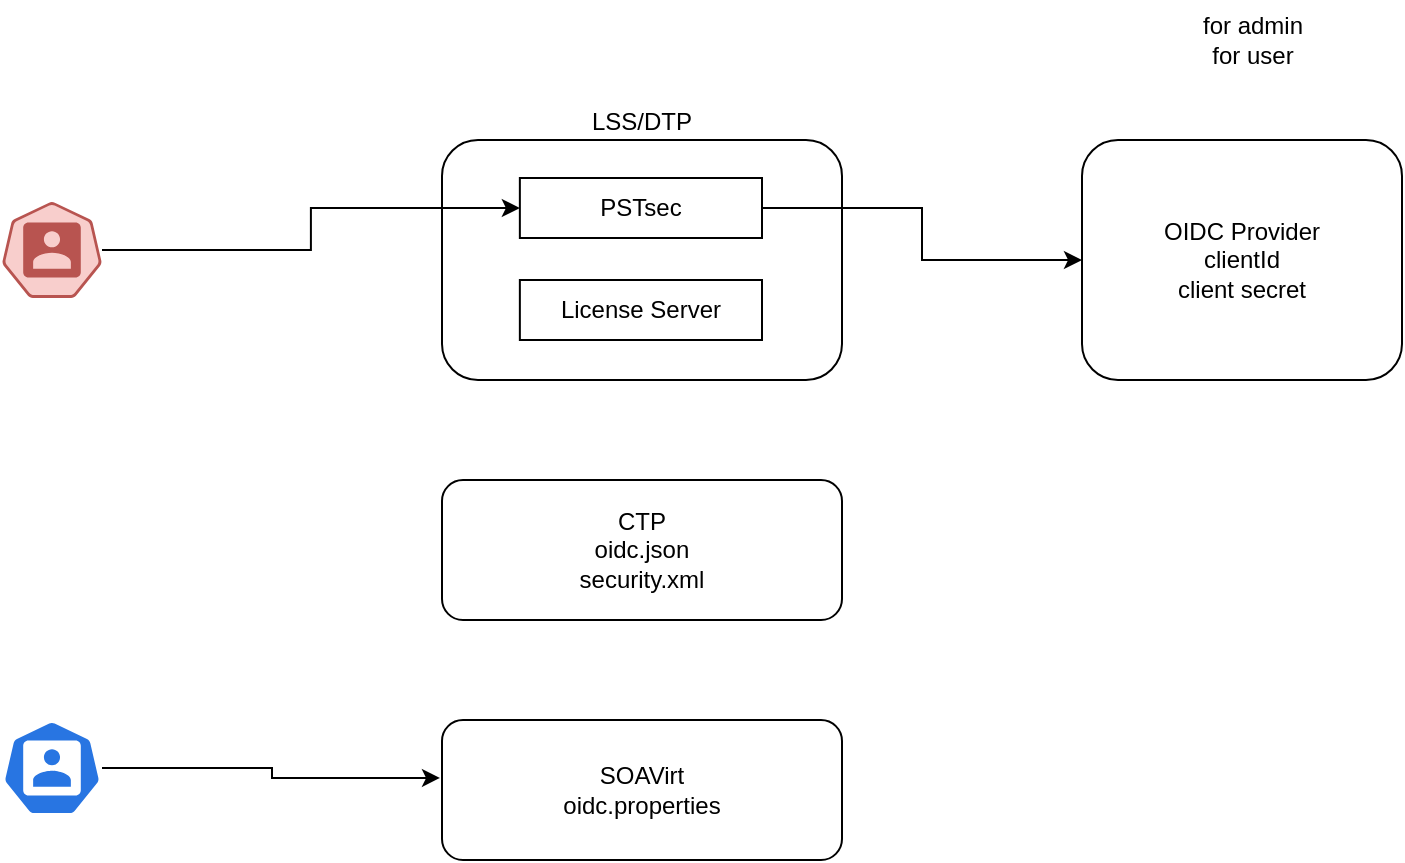 <mxfile version="24.3.1" type="github">
  <diagram name="Page-1" id="zfWgrGRvzGyUHNK5W11o">
    <mxGraphModel dx="1434" dy="738" grid="1" gridSize="10" guides="1" tooltips="1" connect="1" arrows="1" fold="1" page="1" pageScale="1" pageWidth="850" pageHeight="1100" math="0" shadow="0">
      <root>
        <mxCell id="0" />
        <mxCell id="1" parent="0" />
        <mxCell id="5ql7LLEaY8ut6cnvN6Mg-6" value="LSS/DTP" style="rounded=1;whiteSpace=wrap;html=1;labelPosition=center;verticalLabelPosition=top;align=center;verticalAlign=bottom;" parent="1" vertex="1">
          <mxGeometry x="320" y="280" width="200" height="120" as="geometry" />
        </mxCell>
        <mxCell id="5ql7LLEaY8ut6cnvN6Mg-7" value="CTP&lt;div&gt;&lt;div&gt;oidc.json&lt;/div&gt;&lt;div&gt;security.xml&lt;/div&gt;&lt;/div&gt;" style="rounded=1;whiteSpace=wrap;html=1;" parent="1" vertex="1">
          <mxGeometry x="320" y="450" width="200" height="70" as="geometry" />
        </mxCell>
        <mxCell id="5ql7LLEaY8ut6cnvN6Mg-9" value="SOAVirt&lt;div&gt;oidc.properties&lt;/div&gt;" style="rounded=1;whiteSpace=wrap;html=1;" parent="1" vertex="1">
          <mxGeometry x="320" y="570" width="200" height="70" as="geometry" />
        </mxCell>
        <mxCell id="5ql7LLEaY8ut6cnvN6Mg-10" value="OIDC Provider&lt;div&gt;clientId&lt;/div&gt;&lt;div&gt;client secret&lt;/div&gt;" style="rounded=1;whiteSpace=wrap;html=1;" parent="1" vertex="1">
          <mxGeometry x="640" y="280" width="160" height="120" as="geometry" />
        </mxCell>
        <mxCell id="5ql7LLEaY8ut6cnvN6Mg-13" value="" style="aspect=fixed;sketch=0;html=1;dashed=0;whitespace=wrap;fillColor=#2875E2;strokeColor=#ffffff;points=[[0.005,0.63,0],[0.1,0.2,0],[0.9,0.2,0],[0.5,0,0],[0.995,0.63,0],[0.72,0.99,0],[0.5,1,0],[0.28,0.99,0]];shape=mxgraph.kubernetes.icon2;prIcon=user" parent="1" vertex="1">
          <mxGeometry x="100" y="570" width="50" height="48" as="geometry" />
        </mxCell>
        <mxCell id="5ql7LLEaY8ut6cnvN6Mg-16" value="for admin&lt;div&gt;for user&lt;/div&gt;" style="text;html=1;align=center;verticalAlign=middle;resizable=0;points=[];autosize=1;strokeColor=none;fillColor=none;" parent="1" vertex="1">
          <mxGeometry x="690" y="210" width="70" height="40" as="geometry" />
        </mxCell>
        <mxCell id="sDlZ1h2PksgqAk2rioa3-1" style="edgeStyle=orthogonalEdgeStyle;rounded=0;orthogonalLoop=1;jettySize=auto;html=1;entryX=0;entryY=0.5;entryDx=0;entryDy=0;" edge="1" parent="1" source="5ql7LLEaY8ut6cnvN6Mg-17" target="5ql7LLEaY8ut6cnvN6Mg-5">
          <mxGeometry relative="1" as="geometry" />
        </mxCell>
        <mxCell id="5ql7LLEaY8ut6cnvN6Mg-17" value="" style="aspect=fixed;sketch=0;html=1;dashed=0;whitespace=wrap;fillColor=#f8cecc;strokeColor=#b85450;points=[[0.005,0.63,0],[0.1,0.2,0],[0.9,0.2,0],[0.5,0,0],[0.995,0.63,0],[0.72,0.99,0],[0.5,1,0],[0.28,0.99,0]];shape=mxgraph.kubernetes.icon2;prIcon=user" parent="1" vertex="1">
          <mxGeometry x="100" y="311" width="50" height="48" as="geometry" />
        </mxCell>
        <mxCell id="5ql7LLEaY8ut6cnvN6Mg-4" value="License Server" style="rounded=0;whiteSpace=wrap;html=1;" parent="1" vertex="1">
          <mxGeometry x="358.93" y="350" width="121.07" height="30" as="geometry" />
        </mxCell>
        <mxCell id="sDlZ1h2PksgqAk2rioa3-2" style="edgeStyle=orthogonalEdgeStyle;rounded=0;orthogonalLoop=1;jettySize=auto;html=1;entryX=0;entryY=0.5;entryDx=0;entryDy=0;" edge="1" parent="1" source="5ql7LLEaY8ut6cnvN6Mg-5" target="5ql7LLEaY8ut6cnvN6Mg-10">
          <mxGeometry relative="1" as="geometry" />
        </mxCell>
        <mxCell id="5ql7LLEaY8ut6cnvN6Mg-5" value="PSTsec" style="rounded=0;whiteSpace=wrap;html=1;" parent="1" vertex="1">
          <mxGeometry x="358.93" y="299" width="121.07" height="30" as="geometry" />
        </mxCell>
        <mxCell id="sDlZ1h2PksgqAk2rioa3-3" style="edgeStyle=orthogonalEdgeStyle;rounded=0;orthogonalLoop=1;jettySize=auto;html=1;entryX=-0.005;entryY=0.414;entryDx=0;entryDy=0;entryPerimeter=0;" edge="1" parent="1" source="5ql7LLEaY8ut6cnvN6Mg-13" target="5ql7LLEaY8ut6cnvN6Mg-9">
          <mxGeometry relative="1" as="geometry" />
        </mxCell>
      </root>
    </mxGraphModel>
  </diagram>
</mxfile>
